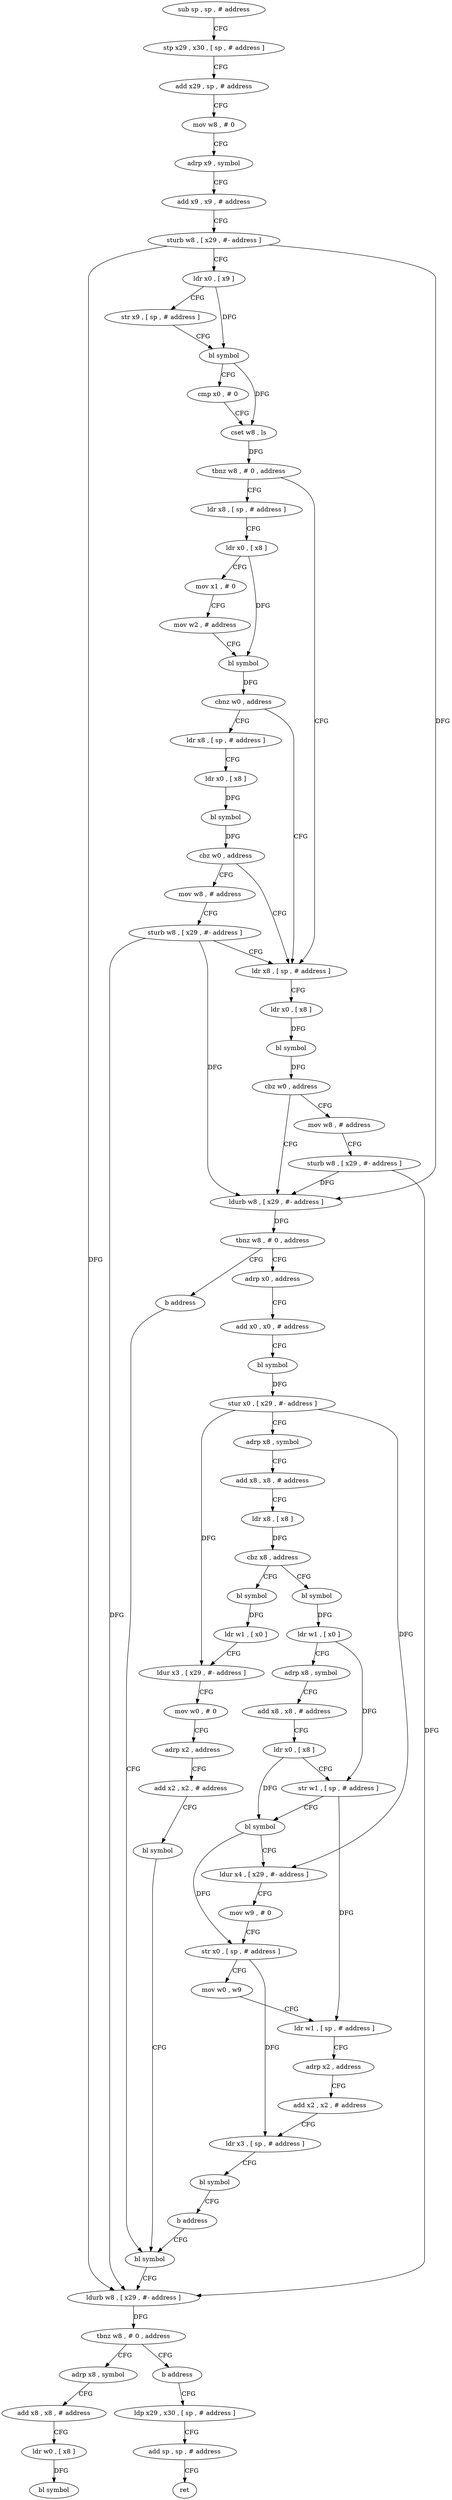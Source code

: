digraph "func" {
"4252872" [label = "sub sp , sp , # address" ]
"4252876" [label = "stp x29 , x30 , [ sp , # address ]" ]
"4252880" [label = "add x29 , sp , # address" ]
"4252884" [label = "mov w8 , # 0" ]
"4252888" [label = "adrp x9 , symbol" ]
"4252892" [label = "add x9 , x9 , # address" ]
"4252896" [label = "sturb w8 , [ x29 , #- address ]" ]
"4252900" [label = "ldr x0 , [ x9 ]" ]
"4252904" [label = "str x9 , [ sp , # address ]" ]
"4252908" [label = "bl symbol" ]
"4252912" [label = "cmp x0 , # 0" ]
"4252916" [label = "cset w8 , ls" ]
"4252920" [label = "tbnz w8 , # 0 , address" ]
"4252972" [label = "ldr x8 , [ sp , # address ]" ]
"4252924" [label = "ldr x8 , [ sp , # address ]" ]
"4252976" [label = "ldr x0 , [ x8 ]" ]
"4252980" [label = "bl symbol" ]
"4252984" [label = "cbz w0 , address" ]
"4252996" [label = "ldurb w8 , [ x29 , #- address ]" ]
"4252988" [label = "mov w8 , # address" ]
"4252928" [label = "ldr x0 , [ x8 ]" ]
"4252932" [label = "mov x1 , # 0" ]
"4252936" [label = "mov w2 , # address" ]
"4252940" [label = "bl symbol" ]
"4252944" [label = "cbnz w0 , address" ]
"4252948" [label = "ldr x8 , [ sp , # address ]" ]
"4253000" [label = "tbnz w8 , # 0 , address" ]
"4253008" [label = "adrp x0 , address" ]
"4253004" [label = "b address" ]
"4252992" [label = "sturb w8 , [ x29 , #- address ]" ]
"4252952" [label = "ldr x0 , [ x8 ]" ]
"4252956" [label = "bl symbol" ]
"4252960" [label = "cbz w0 , address" ]
"4252964" [label = "mov w8 , # address" ]
"4253012" [label = "add x0 , x0 , # address" ]
"4253016" [label = "bl symbol" ]
"4253020" [label = "stur x0 , [ x29 , #- address ]" ]
"4253024" [label = "adrp x8 , symbol" ]
"4253028" [label = "add x8 , x8 , # address" ]
"4253032" [label = "ldr x8 , [ x8 ]" ]
"4253036" [label = "cbz x8 , address" ]
"4253108" [label = "bl symbol" ]
"4253040" [label = "bl symbol" ]
"4253136" [label = "bl symbol" ]
"4252968" [label = "sturb w8 , [ x29 , #- address ]" ]
"4253112" [label = "ldr w1 , [ x0 ]" ]
"4253116" [label = "ldur x3 , [ x29 , #- address ]" ]
"4253120" [label = "mov w0 , # 0" ]
"4253124" [label = "adrp x2 , address" ]
"4253128" [label = "add x2 , x2 , # address" ]
"4253132" [label = "bl symbol" ]
"4253044" [label = "ldr w1 , [ x0 ]" ]
"4253048" [label = "adrp x8 , symbol" ]
"4253052" [label = "add x8 , x8 , # address" ]
"4253056" [label = "ldr x0 , [ x8 ]" ]
"4253060" [label = "str w1 , [ sp , # address ]" ]
"4253064" [label = "bl symbol" ]
"4253068" [label = "ldur x4 , [ x29 , #- address ]" ]
"4253072" [label = "mov w9 , # 0" ]
"4253076" [label = "str x0 , [ sp , # address ]" ]
"4253080" [label = "mov w0 , w9" ]
"4253084" [label = "ldr w1 , [ sp , # address ]" ]
"4253088" [label = "adrp x2 , address" ]
"4253092" [label = "add x2 , x2 , # address" ]
"4253096" [label = "ldr x3 , [ sp , # address ]" ]
"4253100" [label = "bl symbol" ]
"4253104" [label = "b address" ]
"4253140" [label = "ldurb w8 , [ x29 , #- address ]" ]
"4253144" [label = "tbnz w8 , # 0 , address" ]
"4253152" [label = "adrp x8 , symbol" ]
"4253148" [label = "b address" ]
"4253156" [label = "add x8 , x8 , # address" ]
"4253160" [label = "ldr w0 , [ x8 ]" ]
"4253164" [label = "bl symbol" ]
"4253168" [label = "ldp x29 , x30 , [ sp , # address ]" ]
"4253172" [label = "add sp , sp , # address" ]
"4253176" [label = "ret" ]
"4252872" -> "4252876" [ label = "CFG" ]
"4252876" -> "4252880" [ label = "CFG" ]
"4252880" -> "4252884" [ label = "CFG" ]
"4252884" -> "4252888" [ label = "CFG" ]
"4252888" -> "4252892" [ label = "CFG" ]
"4252892" -> "4252896" [ label = "CFG" ]
"4252896" -> "4252900" [ label = "CFG" ]
"4252896" -> "4252996" [ label = "DFG" ]
"4252896" -> "4253140" [ label = "DFG" ]
"4252900" -> "4252904" [ label = "CFG" ]
"4252900" -> "4252908" [ label = "DFG" ]
"4252904" -> "4252908" [ label = "CFG" ]
"4252908" -> "4252912" [ label = "CFG" ]
"4252908" -> "4252916" [ label = "DFG" ]
"4252912" -> "4252916" [ label = "CFG" ]
"4252916" -> "4252920" [ label = "DFG" ]
"4252920" -> "4252972" [ label = "CFG" ]
"4252920" -> "4252924" [ label = "CFG" ]
"4252972" -> "4252976" [ label = "CFG" ]
"4252924" -> "4252928" [ label = "CFG" ]
"4252976" -> "4252980" [ label = "DFG" ]
"4252980" -> "4252984" [ label = "DFG" ]
"4252984" -> "4252996" [ label = "CFG" ]
"4252984" -> "4252988" [ label = "CFG" ]
"4252996" -> "4253000" [ label = "DFG" ]
"4252988" -> "4252992" [ label = "CFG" ]
"4252928" -> "4252932" [ label = "CFG" ]
"4252928" -> "4252940" [ label = "DFG" ]
"4252932" -> "4252936" [ label = "CFG" ]
"4252936" -> "4252940" [ label = "CFG" ]
"4252940" -> "4252944" [ label = "DFG" ]
"4252944" -> "4252972" [ label = "CFG" ]
"4252944" -> "4252948" [ label = "CFG" ]
"4252948" -> "4252952" [ label = "CFG" ]
"4253000" -> "4253008" [ label = "CFG" ]
"4253000" -> "4253004" [ label = "CFG" ]
"4253008" -> "4253012" [ label = "CFG" ]
"4253004" -> "4253136" [ label = "CFG" ]
"4252992" -> "4252996" [ label = "DFG" ]
"4252992" -> "4253140" [ label = "DFG" ]
"4252952" -> "4252956" [ label = "DFG" ]
"4252956" -> "4252960" [ label = "DFG" ]
"4252960" -> "4252972" [ label = "CFG" ]
"4252960" -> "4252964" [ label = "CFG" ]
"4252964" -> "4252968" [ label = "CFG" ]
"4253012" -> "4253016" [ label = "CFG" ]
"4253016" -> "4253020" [ label = "DFG" ]
"4253020" -> "4253024" [ label = "CFG" ]
"4253020" -> "4253116" [ label = "DFG" ]
"4253020" -> "4253068" [ label = "DFG" ]
"4253024" -> "4253028" [ label = "CFG" ]
"4253028" -> "4253032" [ label = "CFG" ]
"4253032" -> "4253036" [ label = "DFG" ]
"4253036" -> "4253108" [ label = "CFG" ]
"4253036" -> "4253040" [ label = "CFG" ]
"4253108" -> "4253112" [ label = "DFG" ]
"4253040" -> "4253044" [ label = "DFG" ]
"4253136" -> "4253140" [ label = "CFG" ]
"4252968" -> "4252972" [ label = "CFG" ]
"4252968" -> "4252996" [ label = "DFG" ]
"4252968" -> "4253140" [ label = "DFG" ]
"4253112" -> "4253116" [ label = "CFG" ]
"4253116" -> "4253120" [ label = "CFG" ]
"4253120" -> "4253124" [ label = "CFG" ]
"4253124" -> "4253128" [ label = "CFG" ]
"4253128" -> "4253132" [ label = "CFG" ]
"4253132" -> "4253136" [ label = "CFG" ]
"4253044" -> "4253048" [ label = "CFG" ]
"4253044" -> "4253060" [ label = "DFG" ]
"4253048" -> "4253052" [ label = "CFG" ]
"4253052" -> "4253056" [ label = "CFG" ]
"4253056" -> "4253060" [ label = "CFG" ]
"4253056" -> "4253064" [ label = "DFG" ]
"4253060" -> "4253064" [ label = "CFG" ]
"4253060" -> "4253084" [ label = "DFG" ]
"4253064" -> "4253068" [ label = "CFG" ]
"4253064" -> "4253076" [ label = "DFG" ]
"4253068" -> "4253072" [ label = "CFG" ]
"4253072" -> "4253076" [ label = "CFG" ]
"4253076" -> "4253080" [ label = "CFG" ]
"4253076" -> "4253096" [ label = "DFG" ]
"4253080" -> "4253084" [ label = "CFG" ]
"4253084" -> "4253088" [ label = "CFG" ]
"4253088" -> "4253092" [ label = "CFG" ]
"4253092" -> "4253096" [ label = "CFG" ]
"4253096" -> "4253100" [ label = "CFG" ]
"4253100" -> "4253104" [ label = "CFG" ]
"4253104" -> "4253136" [ label = "CFG" ]
"4253140" -> "4253144" [ label = "DFG" ]
"4253144" -> "4253152" [ label = "CFG" ]
"4253144" -> "4253148" [ label = "CFG" ]
"4253152" -> "4253156" [ label = "CFG" ]
"4253148" -> "4253168" [ label = "CFG" ]
"4253156" -> "4253160" [ label = "CFG" ]
"4253160" -> "4253164" [ label = "DFG" ]
"4253168" -> "4253172" [ label = "CFG" ]
"4253172" -> "4253176" [ label = "CFG" ]
}
